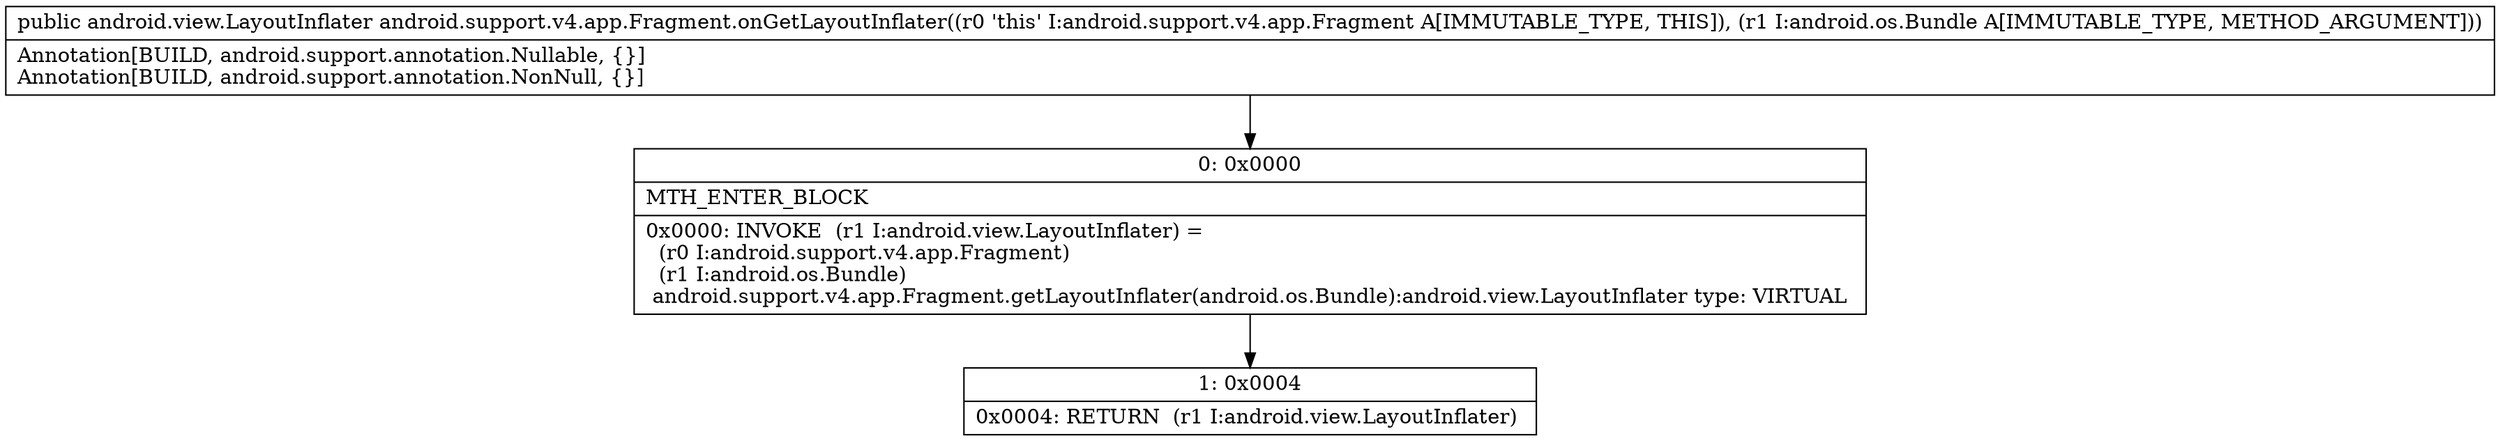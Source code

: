 digraph "CFG forandroid.support.v4.app.Fragment.onGetLayoutInflater(Landroid\/os\/Bundle;)Landroid\/view\/LayoutInflater;" {
Node_0 [shape=record,label="{0\:\ 0x0000|MTH_ENTER_BLOCK\l|0x0000: INVOKE  (r1 I:android.view.LayoutInflater) = \l  (r0 I:android.support.v4.app.Fragment)\l  (r1 I:android.os.Bundle)\l android.support.v4.app.Fragment.getLayoutInflater(android.os.Bundle):android.view.LayoutInflater type: VIRTUAL \l}"];
Node_1 [shape=record,label="{1\:\ 0x0004|0x0004: RETURN  (r1 I:android.view.LayoutInflater) \l}"];
MethodNode[shape=record,label="{public android.view.LayoutInflater android.support.v4.app.Fragment.onGetLayoutInflater((r0 'this' I:android.support.v4.app.Fragment A[IMMUTABLE_TYPE, THIS]), (r1 I:android.os.Bundle A[IMMUTABLE_TYPE, METHOD_ARGUMENT]))  | Annotation[BUILD, android.support.annotation.Nullable, \{\}]\lAnnotation[BUILD, android.support.annotation.NonNull, \{\}]\l}"];
MethodNode -> Node_0;
Node_0 -> Node_1;
}

